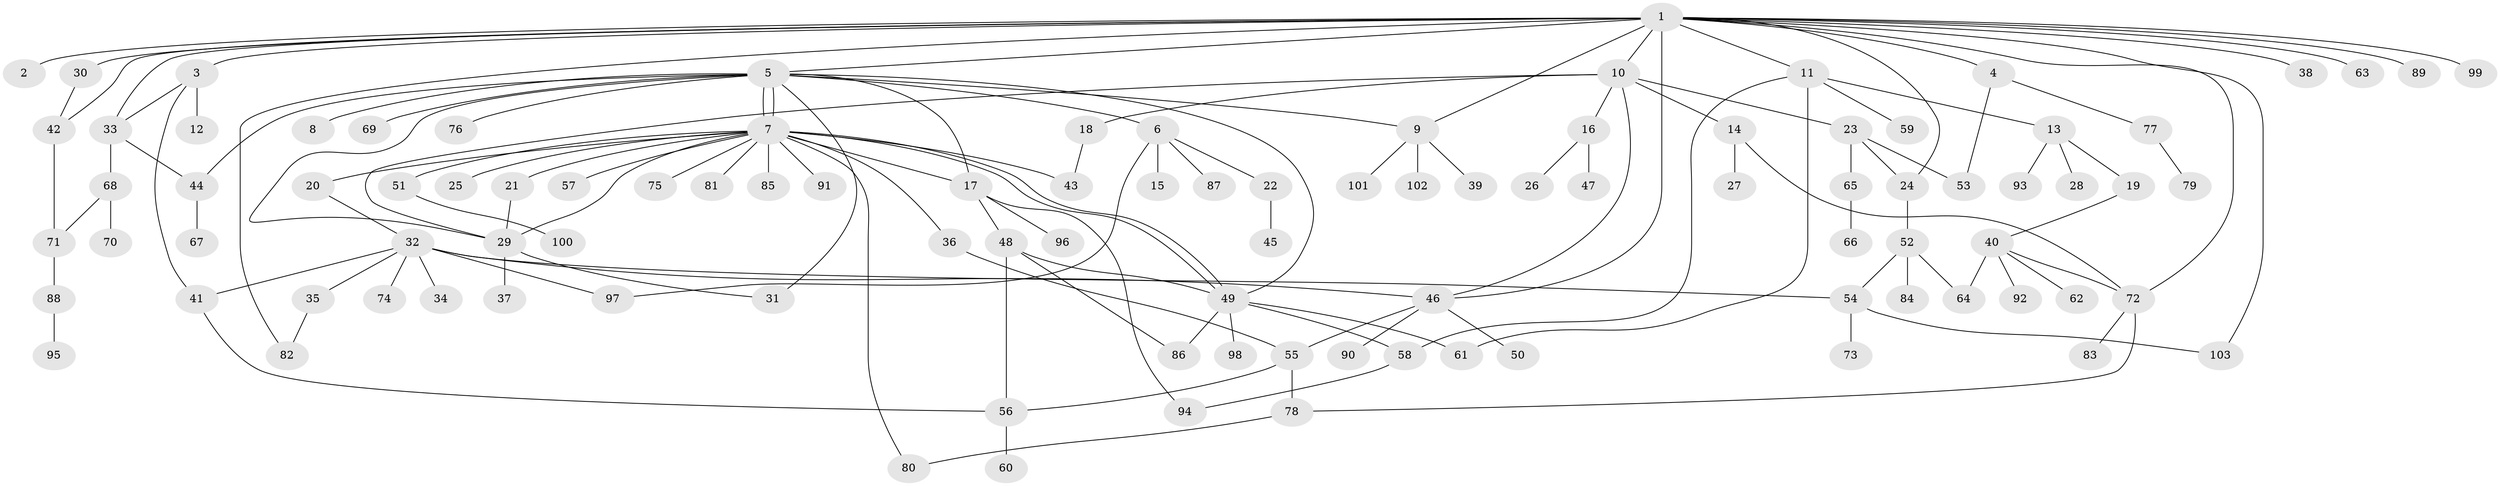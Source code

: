 // coarse degree distribution, {16: 0.024390243902439025, 1: 0.4878048780487805, 3: 0.0975609756097561, 10: 0.024390243902439025, 2: 0.1951219512195122, 12: 0.04878048780487805, 4: 0.04878048780487805, 7: 0.024390243902439025, 5: 0.024390243902439025, 6: 0.024390243902439025}
// Generated by graph-tools (version 1.1) at 2025/18/03/04/25 18:18:05]
// undirected, 103 vertices, 138 edges
graph export_dot {
graph [start="1"]
  node [color=gray90,style=filled];
  1;
  2;
  3;
  4;
  5;
  6;
  7;
  8;
  9;
  10;
  11;
  12;
  13;
  14;
  15;
  16;
  17;
  18;
  19;
  20;
  21;
  22;
  23;
  24;
  25;
  26;
  27;
  28;
  29;
  30;
  31;
  32;
  33;
  34;
  35;
  36;
  37;
  38;
  39;
  40;
  41;
  42;
  43;
  44;
  45;
  46;
  47;
  48;
  49;
  50;
  51;
  52;
  53;
  54;
  55;
  56;
  57;
  58;
  59;
  60;
  61;
  62;
  63;
  64;
  65;
  66;
  67;
  68;
  69;
  70;
  71;
  72;
  73;
  74;
  75;
  76;
  77;
  78;
  79;
  80;
  81;
  82;
  83;
  84;
  85;
  86;
  87;
  88;
  89;
  90;
  91;
  92;
  93;
  94;
  95;
  96;
  97;
  98;
  99;
  100;
  101;
  102;
  103;
  1 -- 2;
  1 -- 3;
  1 -- 4;
  1 -- 5;
  1 -- 9;
  1 -- 10;
  1 -- 11;
  1 -- 24;
  1 -- 30;
  1 -- 33;
  1 -- 38;
  1 -- 42;
  1 -- 46;
  1 -- 63;
  1 -- 72;
  1 -- 82;
  1 -- 89;
  1 -- 99;
  1 -- 103;
  3 -- 12;
  3 -- 33;
  3 -- 41;
  4 -- 53;
  4 -- 77;
  5 -- 6;
  5 -- 7;
  5 -- 7;
  5 -- 8;
  5 -- 9;
  5 -- 17;
  5 -- 29;
  5 -- 31;
  5 -- 44;
  5 -- 49;
  5 -- 69;
  5 -- 76;
  6 -- 15;
  6 -- 22;
  6 -- 87;
  6 -- 97;
  7 -- 17;
  7 -- 20;
  7 -- 21;
  7 -- 25;
  7 -- 29;
  7 -- 36;
  7 -- 43;
  7 -- 49;
  7 -- 49;
  7 -- 51;
  7 -- 57;
  7 -- 75;
  7 -- 80;
  7 -- 81;
  7 -- 85;
  7 -- 91;
  9 -- 39;
  9 -- 101;
  9 -- 102;
  10 -- 14;
  10 -- 16;
  10 -- 18;
  10 -- 23;
  10 -- 29;
  10 -- 46;
  11 -- 13;
  11 -- 58;
  11 -- 59;
  11 -- 61;
  13 -- 19;
  13 -- 28;
  13 -- 93;
  14 -- 27;
  14 -- 72;
  16 -- 26;
  16 -- 47;
  17 -- 48;
  17 -- 94;
  17 -- 96;
  18 -- 43;
  19 -- 40;
  20 -- 32;
  21 -- 29;
  22 -- 45;
  23 -- 24;
  23 -- 53;
  23 -- 65;
  24 -- 52;
  29 -- 31;
  29 -- 37;
  30 -- 42;
  32 -- 34;
  32 -- 35;
  32 -- 41;
  32 -- 46;
  32 -- 54;
  32 -- 74;
  32 -- 97;
  33 -- 44;
  33 -- 68;
  35 -- 82;
  36 -- 55;
  40 -- 62;
  40 -- 64;
  40 -- 72;
  40 -- 92;
  41 -- 56;
  42 -- 71;
  44 -- 67;
  46 -- 50;
  46 -- 55;
  46 -- 90;
  48 -- 49;
  48 -- 56;
  48 -- 86;
  49 -- 58;
  49 -- 61;
  49 -- 86;
  49 -- 98;
  51 -- 100;
  52 -- 54;
  52 -- 64;
  52 -- 84;
  54 -- 73;
  54 -- 103;
  55 -- 56;
  55 -- 78;
  56 -- 60;
  58 -- 94;
  65 -- 66;
  68 -- 70;
  68 -- 71;
  71 -- 88;
  72 -- 78;
  72 -- 83;
  77 -- 79;
  78 -- 80;
  88 -- 95;
}
